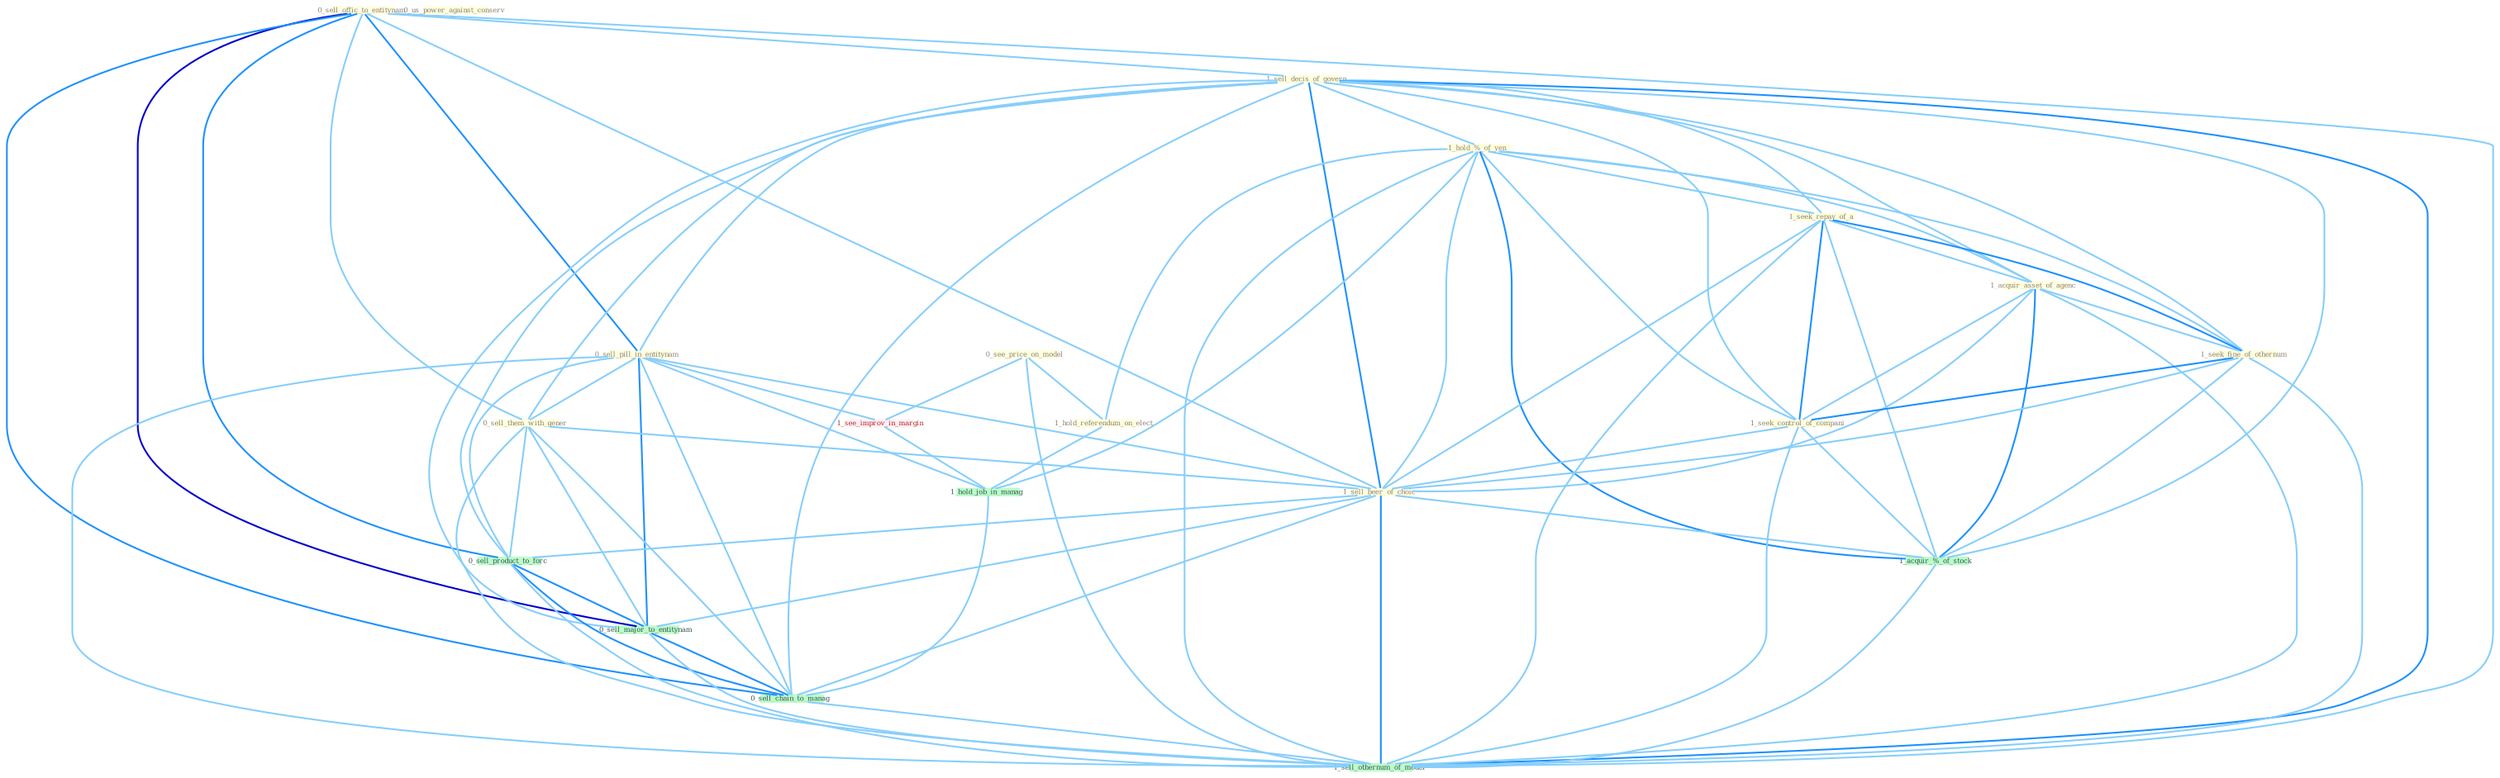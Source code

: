 Graph G{ 
    node
    [shape=polygon,style=filled,width=.5,height=.06,color="#BDFCC9",fixedsize=true,fontsize=4,
    fontcolor="#2f4f4f"];
    {node
    [color="#ffffe0", fontcolor="#8b7d6b"] "0_sell_offic_to_entitynam " "1_sell_decis_of_govern " "1_hold_%_of_yen " "1_seek_repay_of_a " "0_sell_pill_in_entitynam " "1_acquir_asset_of_agenc " "0_us_power_against_conserv " "0_see_price_on_model " "1_seek_fine_of_othernum " "1_seek_control_of_compani " "0_sell_them_with_gener " "1_hold_referendum_on_elect " "1_sell_beer_of_choic "}
{node [color="#fff0f5", fontcolor="#b22222"] "1_see_improv_in_margin "}
edge [color="#B0E2FF"];

	"0_sell_offic_to_entitynam " -- "1_sell_decis_of_govern " [w="1", color="#87cefa" ];
	"0_sell_offic_to_entitynam " -- "0_sell_pill_in_entitynam " [w="2", color="#1e90ff" , len=0.8];
	"0_sell_offic_to_entitynam " -- "0_sell_them_with_gener " [w="1", color="#87cefa" ];
	"0_sell_offic_to_entitynam " -- "1_sell_beer_of_choic " [w="1", color="#87cefa" ];
	"0_sell_offic_to_entitynam " -- "0_sell_product_to_forc " [w="2", color="#1e90ff" , len=0.8];
	"0_sell_offic_to_entitynam " -- "0_sell_major_to_entitynam " [w="3", color="#0000cd" , len=0.6];
	"0_sell_offic_to_entitynam " -- "0_sell_chain_to_manag " [w="2", color="#1e90ff" , len=0.8];
	"0_sell_offic_to_entitynam " -- "1_sell_othernum_of_model " [w="1", color="#87cefa" ];
	"1_sell_decis_of_govern " -- "1_hold_%_of_yen " [w="1", color="#87cefa" ];
	"1_sell_decis_of_govern " -- "1_seek_repay_of_a " [w="1", color="#87cefa" ];
	"1_sell_decis_of_govern " -- "0_sell_pill_in_entitynam " [w="1", color="#87cefa" ];
	"1_sell_decis_of_govern " -- "1_acquir_asset_of_agenc " [w="1", color="#87cefa" ];
	"1_sell_decis_of_govern " -- "1_seek_fine_of_othernum " [w="1", color="#87cefa" ];
	"1_sell_decis_of_govern " -- "1_seek_control_of_compani " [w="1", color="#87cefa" ];
	"1_sell_decis_of_govern " -- "0_sell_them_with_gener " [w="1", color="#87cefa" ];
	"1_sell_decis_of_govern " -- "1_sell_beer_of_choic " [w="2", color="#1e90ff" , len=0.8];
	"1_sell_decis_of_govern " -- "1_acquir_%_of_stock " [w="1", color="#87cefa" ];
	"1_sell_decis_of_govern " -- "0_sell_product_to_forc " [w="1", color="#87cefa" ];
	"1_sell_decis_of_govern " -- "0_sell_major_to_entitynam " [w="1", color="#87cefa" ];
	"1_sell_decis_of_govern " -- "0_sell_chain_to_manag " [w="1", color="#87cefa" ];
	"1_sell_decis_of_govern " -- "1_sell_othernum_of_model " [w="2", color="#1e90ff" , len=0.8];
	"1_hold_%_of_yen " -- "1_seek_repay_of_a " [w="1", color="#87cefa" ];
	"1_hold_%_of_yen " -- "1_acquir_asset_of_agenc " [w="1", color="#87cefa" ];
	"1_hold_%_of_yen " -- "1_seek_fine_of_othernum " [w="1", color="#87cefa" ];
	"1_hold_%_of_yen " -- "1_seek_control_of_compani " [w="1", color="#87cefa" ];
	"1_hold_%_of_yen " -- "1_hold_referendum_on_elect " [w="1", color="#87cefa" ];
	"1_hold_%_of_yen " -- "1_sell_beer_of_choic " [w="1", color="#87cefa" ];
	"1_hold_%_of_yen " -- "1_acquir_%_of_stock " [w="2", color="#1e90ff" , len=0.8];
	"1_hold_%_of_yen " -- "1_hold_job_in_manag " [w="1", color="#87cefa" ];
	"1_hold_%_of_yen " -- "1_sell_othernum_of_model " [w="1", color="#87cefa" ];
	"1_seek_repay_of_a " -- "1_acquir_asset_of_agenc " [w="1", color="#87cefa" ];
	"1_seek_repay_of_a " -- "1_seek_fine_of_othernum " [w="2", color="#1e90ff" , len=0.8];
	"1_seek_repay_of_a " -- "1_seek_control_of_compani " [w="2", color="#1e90ff" , len=0.8];
	"1_seek_repay_of_a " -- "1_sell_beer_of_choic " [w="1", color="#87cefa" ];
	"1_seek_repay_of_a " -- "1_acquir_%_of_stock " [w="1", color="#87cefa" ];
	"1_seek_repay_of_a " -- "1_sell_othernum_of_model " [w="1", color="#87cefa" ];
	"0_sell_pill_in_entitynam " -- "0_sell_them_with_gener " [w="1", color="#87cefa" ];
	"0_sell_pill_in_entitynam " -- "1_sell_beer_of_choic " [w="1", color="#87cefa" ];
	"0_sell_pill_in_entitynam " -- "1_see_improv_in_margin " [w="1", color="#87cefa" ];
	"0_sell_pill_in_entitynam " -- "1_hold_job_in_manag " [w="1", color="#87cefa" ];
	"0_sell_pill_in_entitynam " -- "0_sell_product_to_forc " [w="1", color="#87cefa" ];
	"0_sell_pill_in_entitynam " -- "0_sell_major_to_entitynam " [w="2", color="#1e90ff" , len=0.8];
	"0_sell_pill_in_entitynam " -- "0_sell_chain_to_manag " [w="1", color="#87cefa" ];
	"0_sell_pill_in_entitynam " -- "1_sell_othernum_of_model " [w="1", color="#87cefa" ];
	"1_acquir_asset_of_agenc " -- "1_seek_fine_of_othernum " [w="1", color="#87cefa" ];
	"1_acquir_asset_of_agenc " -- "1_seek_control_of_compani " [w="1", color="#87cefa" ];
	"1_acquir_asset_of_agenc " -- "1_sell_beer_of_choic " [w="1", color="#87cefa" ];
	"1_acquir_asset_of_agenc " -- "1_acquir_%_of_stock " [w="2", color="#1e90ff" , len=0.8];
	"1_acquir_asset_of_agenc " -- "1_sell_othernum_of_model " [w="1", color="#87cefa" ];
	"0_see_price_on_model " -- "1_hold_referendum_on_elect " [w="1", color="#87cefa" ];
	"0_see_price_on_model " -- "1_see_improv_in_margin " [w="1", color="#87cefa" ];
	"0_see_price_on_model " -- "1_sell_othernum_of_model " [w="1", color="#87cefa" ];
	"1_seek_fine_of_othernum " -- "1_seek_control_of_compani " [w="2", color="#1e90ff" , len=0.8];
	"1_seek_fine_of_othernum " -- "1_sell_beer_of_choic " [w="1", color="#87cefa" ];
	"1_seek_fine_of_othernum " -- "1_acquir_%_of_stock " [w="1", color="#87cefa" ];
	"1_seek_fine_of_othernum " -- "1_sell_othernum_of_model " [w="1", color="#87cefa" ];
	"1_seek_control_of_compani " -- "1_sell_beer_of_choic " [w="1", color="#87cefa" ];
	"1_seek_control_of_compani " -- "1_acquir_%_of_stock " [w="1", color="#87cefa" ];
	"1_seek_control_of_compani " -- "1_sell_othernum_of_model " [w="1", color="#87cefa" ];
	"0_sell_them_with_gener " -- "1_sell_beer_of_choic " [w="1", color="#87cefa" ];
	"0_sell_them_with_gener " -- "0_sell_product_to_forc " [w="1", color="#87cefa" ];
	"0_sell_them_with_gener " -- "0_sell_major_to_entitynam " [w="1", color="#87cefa" ];
	"0_sell_them_with_gener " -- "0_sell_chain_to_manag " [w="1", color="#87cefa" ];
	"0_sell_them_with_gener " -- "1_sell_othernum_of_model " [w="1", color="#87cefa" ];
	"1_hold_referendum_on_elect " -- "1_hold_job_in_manag " [w="1", color="#87cefa" ];
	"1_sell_beer_of_choic " -- "1_acquir_%_of_stock " [w="1", color="#87cefa" ];
	"1_sell_beer_of_choic " -- "0_sell_product_to_forc " [w="1", color="#87cefa" ];
	"1_sell_beer_of_choic " -- "0_sell_major_to_entitynam " [w="1", color="#87cefa" ];
	"1_sell_beer_of_choic " -- "0_sell_chain_to_manag " [w="1", color="#87cefa" ];
	"1_sell_beer_of_choic " -- "1_sell_othernum_of_model " [w="2", color="#1e90ff" , len=0.8];
	"1_see_improv_in_margin " -- "1_hold_job_in_manag " [w="1", color="#87cefa" ];
	"1_acquir_%_of_stock " -- "1_sell_othernum_of_model " [w="1", color="#87cefa" ];
	"1_hold_job_in_manag " -- "0_sell_chain_to_manag " [w="1", color="#87cefa" ];
	"0_sell_product_to_forc " -- "0_sell_major_to_entitynam " [w="2", color="#1e90ff" , len=0.8];
	"0_sell_product_to_forc " -- "0_sell_chain_to_manag " [w="2", color="#1e90ff" , len=0.8];
	"0_sell_product_to_forc " -- "1_sell_othernum_of_model " [w="1", color="#87cefa" ];
	"0_sell_major_to_entitynam " -- "0_sell_chain_to_manag " [w="2", color="#1e90ff" , len=0.8];
	"0_sell_major_to_entitynam " -- "1_sell_othernum_of_model " [w="1", color="#87cefa" ];
	"0_sell_chain_to_manag " -- "1_sell_othernum_of_model " [w="1", color="#87cefa" ];
}